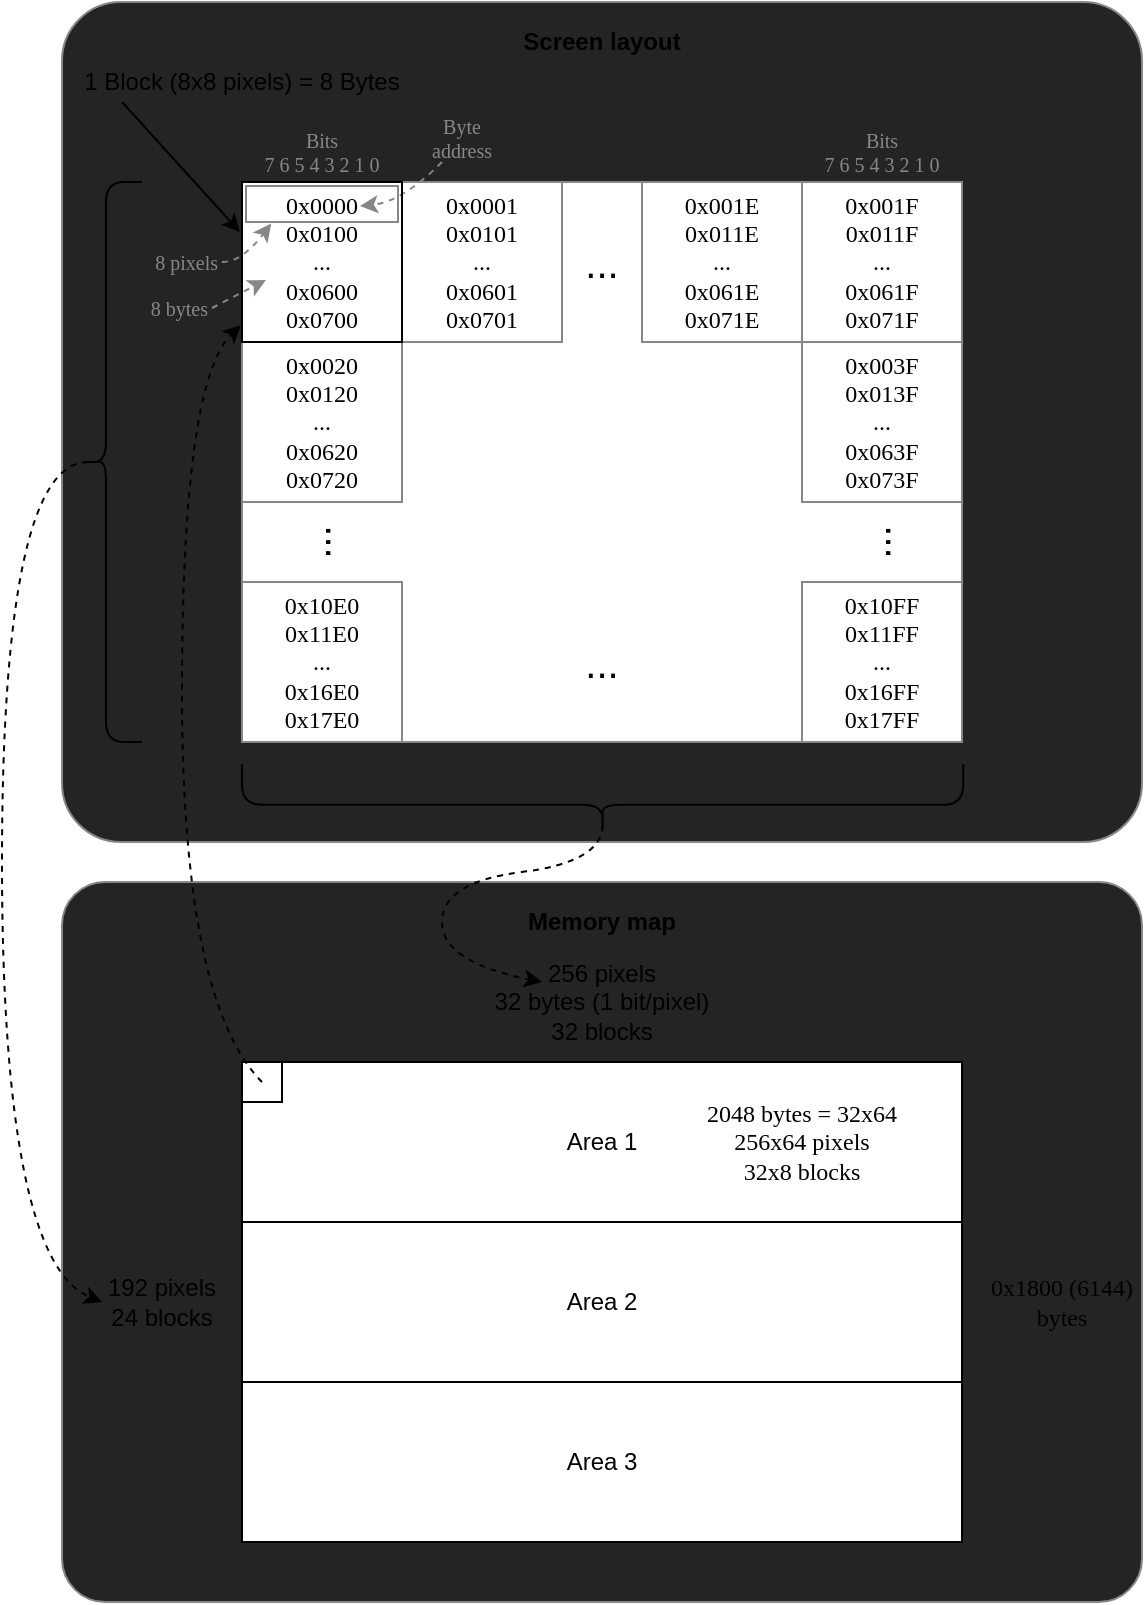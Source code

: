 <mxfile version="14.4.3" type="device"><diagram id="QzXw13KyVISDxv-aPt33" name="Page-1"><mxGraphModel dx="447" dy="657" grid="1" gridSize="10" guides="1" tooltips="1" connect="1" arrows="1" fold="1" page="1" pageScale="1" pageWidth="850" pageHeight="1100" math="0" shadow="0"><root><mxCell id="0"/><mxCell id="1" parent="0"/><mxCell id="HUMT1RCOW9KTNfjLPgbi-49" value="" style="rounded=1;whiteSpace=wrap;html=1;strokeColor=#878787;fontFamily=Ubuntu Mono;fontSize=10;fontColor=#878787;align=right;arcSize=7;fillColor=#242424;" parent="1" vertex="1"><mxGeometry x="70" y="30" width="540" height="420" as="geometry"/></mxCell><mxCell id="HUMT1RCOW9KTNfjLPgbi-55" value="" style="rounded=0;whiteSpace=wrap;html=1;fontFamily=Ubuntu Mono;strokeColor=#878787;" parent="1" vertex="1"><mxGeometry x="160" y="120" width="360" height="280" as="geometry"/></mxCell><mxCell id="HUMT1RCOW9KTNfjLPgbi-48" value="" style="rounded=1;whiteSpace=wrap;html=1;strokeColor=#878787;fontFamily=Ubuntu Mono;fontSize=10;fontColor=#878787;align=right;arcSize=6;fillColor=#242424;" parent="1" vertex="1"><mxGeometry x="70" y="470" width="540" height="360" as="geometry"/></mxCell><mxCell id="HUMT1RCOW9KTNfjLPgbi-2" value="256 pixels&lt;br&gt;32 bytes (1 bit/pixel)&lt;br&gt;32 blocks" style="text;html=1;strokeColor=none;fillColor=none;align=center;verticalAlign=middle;whiteSpace=wrap;rounded=0;" parent="1" vertex="1"><mxGeometry x="160" y="510" width="360" height="40" as="geometry"/></mxCell><mxCell id="HUMT1RCOW9KTNfjLPgbi-3" value="192 pixels&lt;br&gt;24 blocks" style="text;html=1;strokeColor=none;fillColor=none;align=center;verticalAlign=middle;whiteSpace=wrap;rounded=0;rotation=0;" parent="1" vertex="1"><mxGeometry x="90" y="560" width="60" height="240" as="geometry"/></mxCell><mxCell id="HUMT1RCOW9KTNfjLPgbi-7" value="0x1800 (6144)&lt;br&gt;bytes" style="text;html=1;strokeColor=none;fillColor=none;align=center;verticalAlign=middle;whiteSpace=wrap;rounded=0;fontFamily=Ubuntu Mono;" parent="1" vertex="1"><mxGeometry x="530" y="560" width="80" height="240" as="geometry"/></mxCell><mxCell id="HUMT1RCOW9KTNfjLPgbi-8" value="Area 1" style="rounded=0;whiteSpace=wrap;html=1;" parent="1" vertex="1"><mxGeometry x="160" y="560" width="360" height="80" as="geometry"/></mxCell><mxCell id="HUMT1RCOW9KTNfjLPgbi-9" value="Area 2" style="rounded=0;whiteSpace=wrap;html=1;" parent="1" vertex="1"><mxGeometry x="160" y="640" width="360" height="80" as="geometry"/></mxCell><mxCell id="HUMT1RCOW9KTNfjLPgbi-10" value="Area 3" style="rounded=0;whiteSpace=wrap;html=1;" parent="1" vertex="1"><mxGeometry x="160" y="720" width="360" height="80" as="geometry"/></mxCell><mxCell id="HUMT1RCOW9KTNfjLPgbi-11" value="2048 bytes = 32x64&lt;br&gt;256x64 pixels&lt;br&gt;32x8 blocks" style="rounded=0;whiteSpace=wrap;html=1;strokeColor=none;fillColor=none;fontFamily=Ubuntu Mono;" parent="1" vertex="1"><mxGeometry x="360" y="560" width="160" height="80" as="geometry"/></mxCell><mxCell id="HUMT1RCOW9KTNfjLPgbi-13" value="" style="rounded=0;whiteSpace=wrap;html=1;fillColor=none;" parent="1" vertex="1"><mxGeometry x="160" y="560" width="20" height="20" as="geometry"/></mxCell><mxCell id="HUMT1RCOW9KTNfjLPgbi-15" value="1 Block (8x8 pixels) = 8 Bytes" style="rounded=0;whiteSpace=wrap;html=1;fillColor=none;strokeColor=none;" parent="1" vertex="1"><mxGeometry x="80" y="60" width="160" height="20" as="geometry"/></mxCell><mxCell id="HUMT1RCOW9KTNfjLPgbi-20" value="Byte address" style="rounded=0;whiteSpace=wrap;html=1;fillColor=none;strokeColor=none;fontSize=10;fontFamily=Ubuntu Mono;fontColor=#878787;verticalAlign=top;" parent="1" vertex="1"><mxGeometry x="250" y="80" width="40" height="30" as="geometry"/></mxCell><mxCell id="HUMT1RCOW9KTNfjLPgbi-21" value="Bits&lt;br style=&quot;font-size: 10px;&quot;&gt;7 6 5 4 3 2 1 0" style="rounded=0;whiteSpace=wrap;html=1;fillColor=none;strokeColor=none;fontSize=10;fontFamily=Ubuntu Mono;fontColor=#878787;" parent="1" vertex="1"><mxGeometry x="160" y="90" width="80" height="30" as="geometry"/></mxCell><mxCell id="HUMT1RCOW9KTNfjLPgbi-22" value="&lt;span&gt;0x0020&lt;/span&gt;&lt;br&gt;&lt;span&gt;0x0120&lt;/span&gt;&lt;br&gt;&lt;span&gt;...&lt;/span&gt;&lt;br&gt;&lt;span&gt;0x0620&lt;/span&gt;&lt;br&gt;&lt;span&gt;0x0720&lt;/span&gt;" style="rounded=0;whiteSpace=wrap;html=1;fillColor=none;fontFamily=Ubuntu Mono;strokeColor=#878787;" parent="1" vertex="1"><mxGeometry x="160" y="200" width="80" height="80" as="geometry"/></mxCell><mxCell id="HUMT1RCOW9KTNfjLPgbi-23" value="&lt;span&gt;0x0001&lt;/span&gt;&lt;br&gt;&lt;span&gt;0x0101&lt;/span&gt;&lt;br&gt;&lt;span&gt;...&lt;/span&gt;&lt;br&gt;&lt;span&gt;0x0601&lt;/span&gt;&lt;br&gt;&lt;span&gt;0x0701&lt;/span&gt;" style="rounded=0;whiteSpace=wrap;html=1;fillColor=none;fontFamily=Ubuntu Mono;strokeColor=#878787;" parent="1" vertex="1"><mxGeometry x="240" y="120" width="80" height="80" as="geometry"/></mxCell><mxCell id="HUMT1RCOW9KTNfjLPgbi-24" value="" style="endArrow=classic;html=1;entryX=-0.013;entryY=0.312;entryDx=0;entryDy=0;entryPerimeter=0;" parent="1" target="HUMT1RCOW9KTNfjLPgbi-16" edge="1"><mxGeometry width="50" height="50" relative="1" as="geometry"><mxPoint x="100" y="80" as="sourcePoint"/><mxPoint x="160" y="130" as="targetPoint"/></mxGeometry></mxCell><mxCell id="HUMT1RCOW9KTNfjLPgbi-27" value="&lt;span&gt;0x001F&lt;/span&gt;&lt;br&gt;&lt;span&gt;0x01&lt;/span&gt;1F&lt;br&gt;&lt;span&gt;...&lt;/span&gt;&lt;br&gt;&lt;span&gt;0x06&lt;/span&gt;1F&lt;br&gt;&lt;span&gt;0x07&lt;/span&gt;1F" style="rounded=0;whiteSpace=wrap;html=1;fillColor=none;fontFamily=Ubuntu Mono;strokeColor=#878787;" parent="1" vertex="1"><mxGeometry x="440" y="120" width="80" height="80" as="geometry"/></mxCell><mxCell id="HUMT1RCOW9KTNfjLPgbi-28" value="..." style="rounded=0;whiteSpace=wrap;html=1;fillColor=none;fontSize=20;strokeColor=none;" parent="1" vertex="1"><mxGeometry x="320" y="120" width="40" height="80" as="geometry"/></mxCell><mxCell id="HUMT1RCOW9KTNfjLPgbi-31" value="" style="curved=1;endArrow=classic;html=1;dashed=1;fontSize=20;entryX=-0.007;entryY=0.895;entryDx=0;entryDy=0;entryPerimeter=0;" parent="1" target="HUMT1RCOW9KTNfjLPgbi-16" edge="1"><mxGeometry width="50" height="50" relative="1" as="geometry"><mxPoint x="170" y="570" as="sourcePoint"/><mxPoint x="130" y="480" as="targetPoint"/><Array as="points"><mxPoint x="130" y="530"/><mxPoint x="130" y="220"/></Array></mxGeometry></mxCell><mxCell id="HUMT1RCOW9KTNfjLPgbi-32" value="&lt;span&gt;0x001E&lt;/span&gt;&lt;br&gt;&lt;span&gt;0x01&lt;/span&gt;1E&lt;br&gt;&lt;span&gt;...&lt;/span&gt;&lt;br&gt;&lt;span&gt;0x06&lt;/span&gt;1E&lt;br&gt;&lt;span&gt;0x07&lt;/span&gt;1E" style="rounded=0;whiteSpace=wrap;html=1;fillColor=none;fontFamily=Ubuntu Mono;strokeColor=#878787;" parent="1" vertex="1"><mxGeometry x="360" y="120" width="80" height="80" as="geometry"/></mxCell><mxCell id="HUMT1RCOW9KTNfjLPgbi-33" value="&lt;span&gt;0x10&lt;/span&gt;E0&lt;br&gt;&lt;span&gt;0x11&lt;/span&gt;E0&lt;br&gt;&lt;span&gt;...&lt;/span&gt;&lt;br&gt;&lt;span&gt;0x16&lt;/span&gt;E0&lt;br&gt;&lt;span&gt;0x17E0&lt;/span&gt;" style="rounded=0;whiteSpace=wrap;html=1;fillColor=none;fontFamily=Ubuntu Mono;strokeColor=#878787;" parent="1" vertex="1"><mxGeometry x="160" y="320" width="80" height="80" as="geometry"/></mxCell><mxCell id="HUMT1RCOW9KTNfjLPgbi-34" value="&lt;span&gt;0x&lt;/span&gt;1&lt;span&gt;0&lt;/span&gt;FF&lt;br&gt;&lt;span&gt;0x&lt;/span&gt;1&lt;span&gt;1&lt;/span&gt;FF&lt;br&gt;&lt;span&gt;...&lt;/span&gt;&lt;br&gt;&lt;span&gt;0x&lt;/span&gt;1&lt;span&gt;6&lt;/span&gt;FF&lt;br&gt;&lt;span&gt;0x17FF&lt;/span&gt;" style="rounded=0;whiteSpace=wrap;html=1;fillColor=none;fontFamily=Ubuntu Mono;strokeColor=#878787;" parent="1" vertex="1"><mxGeometry x="440" y="320" width="80" height="80" as="geometry"/></mxCell><mxCell id="HUMT1RCOW9KTNfjLPgbi-35" value="..." style="rounded=0;whiteSpace=wrap;html=1;fillColor=none;fontSize=20;strokeColor=none;" parent="1" vertex="1"><mxGeometry x="320" y="320" width="40" height="80" as="geometry"/></mxCell><mxCell id="HUMT1RCOW9KTNfjLPgbi-36" value="..." style="rounded=0;whiteSpace=wrap;html=1;fillColor=none;fontSize=20;rotation=90;strokeColor=none;" parent="1" vertex="1"><mxGeometry x="195" y="285" width="30" height="30" as="geometry"/></mxCell><mxCell id="HUMT1RCOW9KTNfjLPgbi-37" value="" style="shape=curlyBracket;whiteSpace=wrap;html=1;rounded=1;fillColor=none;fontSize=20;size=0.4;" parent="1" vertex="1"><mxGeometry x="80" y="120" width="30" height="280" as="geometry"/></mxCell><mxCell id="HUMT1RCOW9KTNfjLPgbi-39" value="" style="shape=curlyBracket;whiteSpace=wrap;html=1;rounded=1;fillColor=none;fontSize=20;size=0.4;rotation=-90;" parent="1" vertex="1"><mxGeometry x="323.29" y="247.67" width="34.06" height="360.62" as="geometry"/></mxCell><mxCell id="HUMT1RCOW9KTNfjLPgbi-41" value="" style="curved=1;endArrow=classic;html=1;dashed=1;fontSize=20;entryX=0;entryY=0.5;entryDx=0;entryDy=0;exitX=0.1;exitY=0.5;exitDx=0;exitDy=0;exitPerimeter=0;" parent="1" source="HUMT1RCOW9KTNfjLPgbi-37" target="HUMT1RCOW9KTNfjLPgbi-3" edge="1"><mxGeometry width="50" height="50" relative="1" as="geometry"><mxPoint x="80" y="257.67" as="sourcePoint"/><mxPoint x="90" y="608" as="targetPoint"/><Array as="points"><mxPoint x="40" y="260"/><mxPoint x="40" y="660"/></Array></mxGeometry></mxCell><mxCell id="HUMT1RCOW9KTNfjLPgbi-42" value="Bits&lt;br style=&quot;font-size: 10px;&quot;&gt;7 6 5 4 3 2 1 0" style="rounded=0;whiteSpace=wrap;html=1;fillColor=none;strokeColor=none;fontSize=10;fontFamily=Ubuntu Mono;fontColor=#878787;" parent="1" vertex="1"><mxGeometry x="440" y="90" width="80" height="30" as="geometry"/></mxCell><mxCell id="HUMT1RCOW9KTNfjLPgbi-43" value="Screen layout" style="rounded=0;whiteSpace=wrap;html=1;fillColor=none;strokeColor=none;fontStyle=1" parent="1" vertex="1"><mxGeometry x="160" y="40" width="360" height="20" as="geometry"/></mxCell><mxCell id="HUMT1RCOW9KTNfjLPgbi-44" value="Memory map" style="rounded=0;whiteSpace=wrap;html=1;fillColor=none;strokeColor=none;fontStyle=1" parent="1" vertex="1"><mxGeometry x="160.32" y="480" width="360" height="20" as="geometry"/></mxCell><mxCell id="HUMT1RCOW9KTNfjLPgbi-45" value="" style="curved=1;endArrow=classic;html=1;dashed=1;fontSize=20;exitX=0.1;exitY=0.5;exitDx=0;exitDy=0;exitPerimeter=0;" parent="1" source="HUMT1RCOW9KTNfjLPgbi-39" edge="1"><mxGeometry width="50" height="50" relative="1" as="geometry"><mxPoint x="93" y="270" as="sourcePoint"/><mxPoint x="310" y="520" as="targetPoint"/><Array as="points"><mxPoint x="340" y="460"/><mxPoint x="260" y="470"/><mxPoint x="260" y="510"/></Array></mxGeometry></mxCell><mxCell id="HUMT1RCOW9KTNfjLPgbi-50" value="" style="rounded=0;whiteSpace=wrap;html=1;fillColor=none;fontFamily=Ubuntu Mono;strokeColor=#878787;" parent="1" vertex="1"><mxGeometry x="162" y="122" width="76" height="18" as="geometry"/></mxCell><mxCell id="HUMT1RCOW9KTNfjLPgbi-53" value="8 pixels" style="rounded=0;whiteSpace=wrap;html=1;fillColor=none;strokeColor=none;fontSize=10;fontFamily=Ubuntu Mono;fontColor=#878787;verticalAlign=middle;align=right;" parent="1" vertex="1"><mxGeometry x="100" y="150" width="50" height="20" as="geometry"/></mxCell><mxCell id="HUMT1RCOW9KTNfjLPgbi-54" value="" style="curved=1;endArrow=classic;html=1;dashed=1;strokeColor=#878787;fontFamily=Ubuntu Mono;fontSize=10;fontColor=#878787;align=right;exitX=1;exitY=0.5;exitDx=0;exitDy=0;entryX=0.166;entryY=1.043;entryDx=0;entryDy=0;entryPerimeter=0;" parent="1" source="HUMT1RCOW9KTNfjLPgbi-53" target="HUMT1RCOW9KTNfjLPgbi-50" edge="1"><mxGeometry width="50" height="50" relative="1" as="geometry"><mxPoint x="140" y="190" as="sourcePoint"/><mxPoint x="170" y="140" as="targetPoint"/><Array as="points"><mxPoint x="160" y="160"/></Array></mxGeometry></mxCell><mxCell id="HUMT1RCOW9KTNfjLPgbi-26" value="" style="endArrow=classic;html=1;exitX=0.25;exitY=1;exitDx=0;exitDy=0;dashed=1;fontColor=#878787;strokeColor=#878787;curved=1;" parent="1" source="HUMT1RCOW9KTNfjLPgbi-20" edge="1"><mxGeometry width="50" height="50" relative="1" as="geometry"><mxPoint x="100" y="230" as="sourcePoint"/><mxPoint x="219" y="132" as="targetPoint"/><Array as="points"><mxPoint x="240" y="130"/></Array></mxGeometry></mxCell><mxCell id="HUMT1RCOW9KTNfjLPgbi-16" value="&lt;span&gt;0x0000&lt;/span&gt;&lt;br&gt;&lt;span&gt;0x0100&lt;/span&gt;&lt;br&gt;&lt;span&gt;...&lt;/span&gt;&lt;br&gt;&lt;span&gt;0x0600&lt;/span&gt;&lt;br&gt;&lt;span&gt;0x0700&lt;/span&gt;" style="rounded=0;whiteSpace=wrap;html=1;fillColor=none;fontFamily=Ubuntu Mono;" parent="1" vertex="1"><mxGeometry x="160" y="120" width="80" height="80" as="geometry"/></mxCell><mxCell id="Xn0xCSg8Y1xpvZ6p0ULU-1" value="8 bytes" style="rounded=0;whiteSpace=wrap;html=1;fillColor=none;strokeColor=none;fontSize=10;fontFamily=Ubuntu Mono;fontColor=#878787;verticalAlign=middle;align=right;" parent="1" vertex="1"><mxGeometry x="95" y="173" width="50" height="20" as="geometry"/></mxCell><mxCell id="Xn0xCSg8Y1xpvZ6p0ULU-2" value="" style="endArrow=classic;html=1;dashed=1;strokeColor=#878787;fontFamily=Ubuntu Mono;fontSize=10;fontColor=#878787;align=right;exitX=1;exitY=0.5;exitDx=0;exitDy=0;rounded=0;" parent="1" source="Xn0xCSg8Y1xpvZ6p0ULU-1" edge="1"><mxGeometry width="50" height="50" relative="1" as="geometry"><mxPoint x="160" y="170" as="sourcePoint"/><mxPoint x="172" y="169" as="targetPoint"/><Array as="points"/></mxGeometry></mxCell><mxCell id="fkK6ch5kz1NAedxiE21b-1" value="&lt;span&gt;0x003F&lt;/span&gt;&lt;br&gt;&lt;span&gt;0x013&lt;/span&gt;F&lt;br&gt;&lt;span&gt;...&lt;/span&gt;&lt;br&gt;&lt;span&gt;0x063&lt;/span&gt;F&lt;br&gt;&lt;span&gt;0x073&lt;/span&gt;F" style="rounded=0;whiteSpace=wrap;html=1;fillColor=none;fontFamily=Ubuntu Mono;strokeColor=#878787;" vertex="1" parent="1"><mxGeometry x="440" y="200" width="80" height="80" as="geometry"/></mxCell><mxCell id="fkK6ch5kz1NAedxiE21b-2" value="..." style="rounded=0;whiteSpace=wrap;html=1;fillColor=none;fontSize=20;rotation=90;strokeColor=none;" vertex="1" parent="1"><mxGeometry x="475" y="285" width="30" height="30" as="geometry"/></mxCell></root></mxGraphModel></diagram></mxfile>
